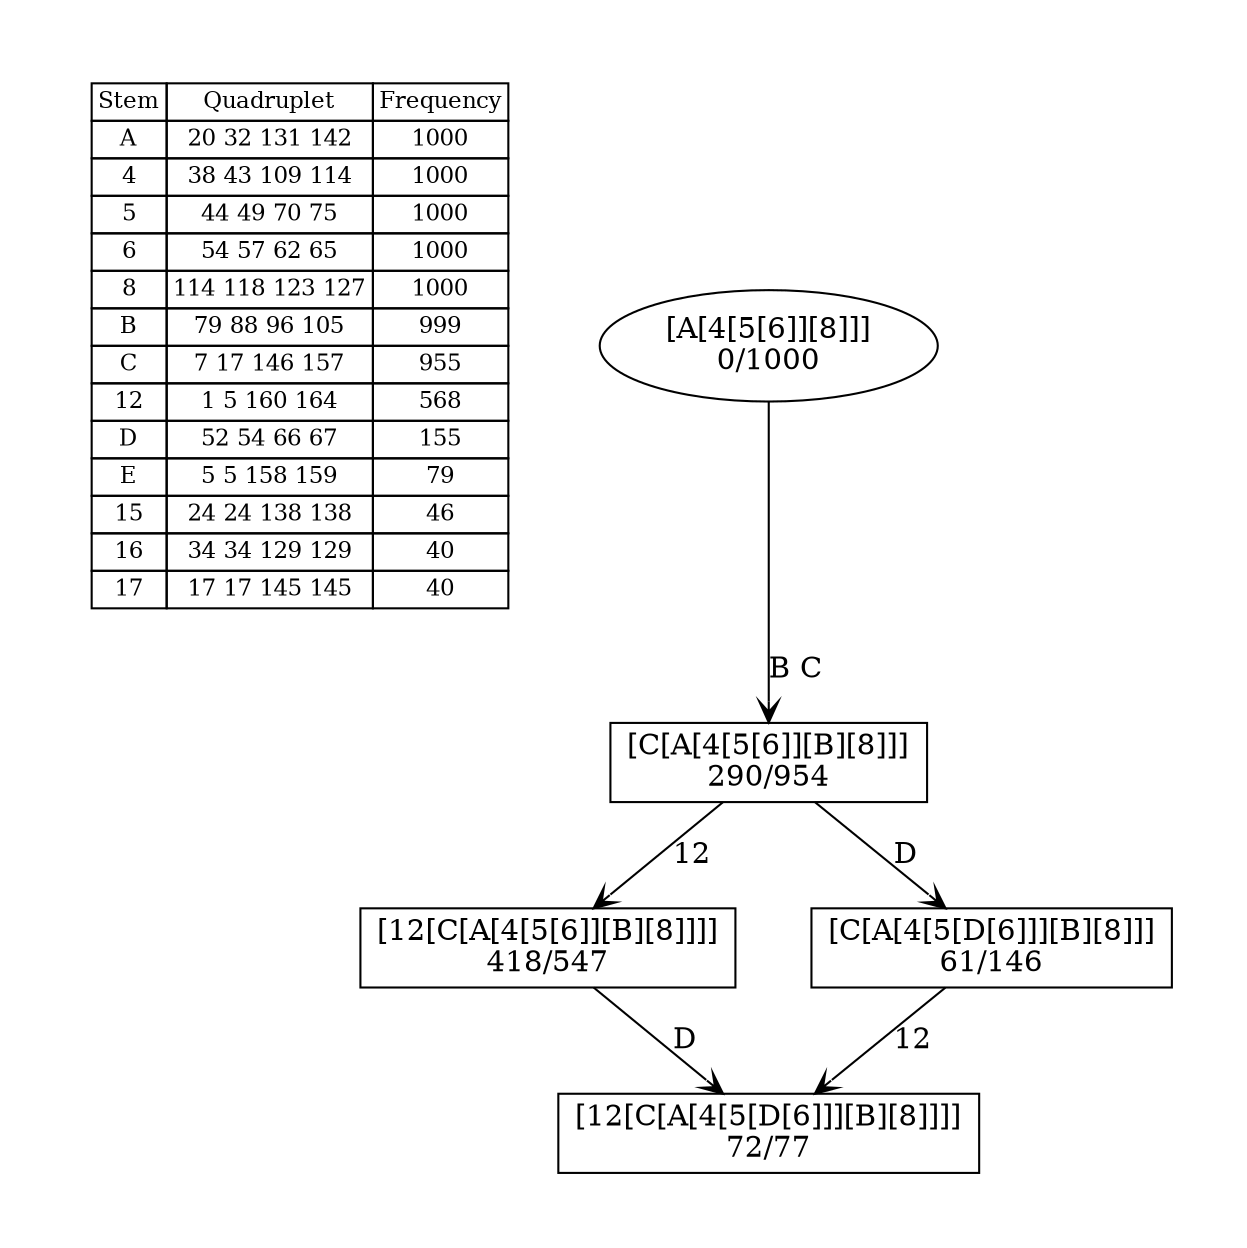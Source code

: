 digraph G {
	pad = 0.5;
	nodesep = 0.5;
"legend" [label = < <table border="0" cellborder="1" cellspacing="0"><tr><td>Stem</td><td>Quadruplet</td><td>Frequency</td></tr>
<tr><td>A</td><td>20 32 131 142</td><td>1000</td></tr>
<tr><td>4</td><td>38 43 109 114</td><td>1000</td></tr>
<tr><td>5</td><td>44 49 70 75</td><td>1000</td></tr>
<tr><td>6</td><td>54 57 62 65</td><td>1000</td></tr>
<tr><td>8</td><td>114 118 123 127</td><td>1000</td></tr>
<tr><td>B</td><td>79 88 96 105</td><td>999</td></tr>
<tr><td>C</td><td>7 17 146 157</td><td>955</td></tr>
<tr><td>12</td><td>1 5 160 164</td><td>568</td></tr>
<tr><td>D</td><td>52 54 66 67</td><td>155</td></tr>
<tr><td>E</td><td>5 5 158 159</td><td>79</td></tr>
<tr><td>15</td><td>24 24 138 138</td><td>46</td></tr>
<tr><td>16</td><td>34 34 129 129</td><td>40</td></tr>
<tr><td>17</td><td>17 17 145 145</td><td>40</td></tr>
</table>>, shape = plaintext, fontsize=11];
"A 4 5 6 8 B C 12 " [shape = box];
"A 4 5 6 8 B C " [shape = box];
"A 4 5 6 8 B C 12 D " [shape = box];
"A 4 5 6 8 B C D " [shape = box];
"A 4 5 6 8 B C 12 " [label = "[12[C[A[4[5[6]][B][8]]]]\n418/547"];
"A 4 5 6 8 B C " [label = "[C[A[4[5[6]][B][8]]]\n290/954"];
"A 4 5 6 8 B C 12 D " [label = "[12[C[A[4[5[D[6]]][B][8]]]]\n72/77"];
"A 4 5 6 8 B C D " [label = "[C[A[4[5[D[6]]][B][8]]]\n61/146"];
"A 4 5 6 8 " [label = "[A[4[5[6]][8]]]\n0/1000"];
"A 4 5 6 8 B C 12 " -> "A 4 5 6 8 B C 12 D " [label = "D ", arrowhead = vee];
"A 4 5 6 8 B C " -> "A 4 5 6 8 B C 12 " [label = "12 ", arrowhead = vee];
"A 4 5 6 8 B C " -> "A 4 5 6 8 B C D " [label = "D ", arrowhead = vee];
"A 4 5 6 8 B C D " -> "A 4 5 6 8 B C 12 D " [label = "12 ", arrowhead = vee];
"A 4 5 6 8 " -> "A 4 5 6 8 B C " [label = "B C ", arrowhead = vee];
}